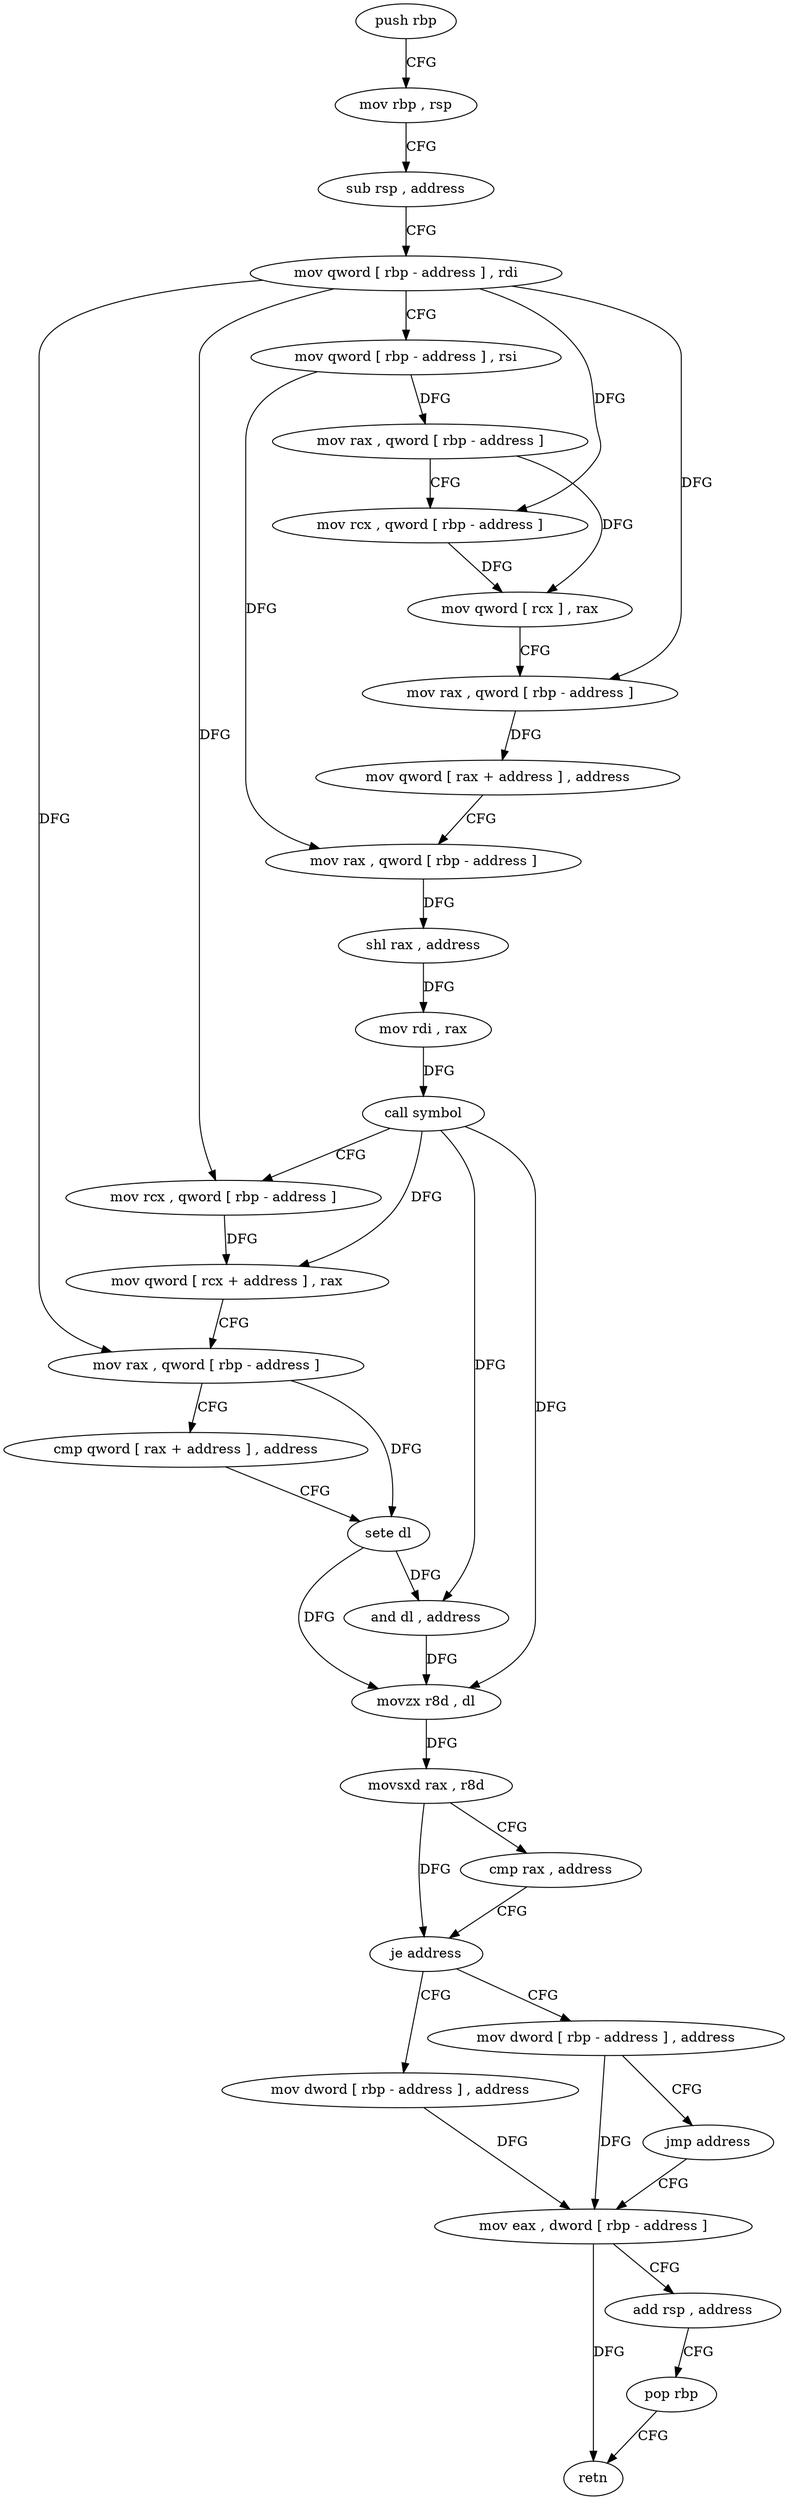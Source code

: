 digraph "func" {
"4273968" [label = "push rbp" ]
"4273969" [label = "mov rbp , rsp" ]
"4273972" [label = "sub rsp , address" ]
"4273976" [label = "mov qword [ rbp - address ] , rdi" ]
"4273980" [label = "mov qword [ rbp - address ] , rsi" ]
"4273984" [label = "mov rax , qword [ rbp - address ]" ]
"4273988" [label = "mov rcx , qword [ rbp - address ]" ]
"4273992" [label = "mov qword [ rcx ] , rax" ]
"4273995" [label = "mov rax , qword [ rbp - address ]" ]
"4273999" [label = "mov qword [ rax + address ] , address" ]
"4274007" [label = "mov rax , qword [ rbp - address ]" ]
"4274011" [label = "shl rax , address" ]
"4274015" [label = "mov rdi , rax" ]
"4274018" [label = "call symbol" ]
"4274023" [label = "mov rcx , qword [ rbp - address ]" ]
"4274027" [label = "mov qword [ rcx + address ] , rax" ]
"4274031" [label = "mov rax , qword [ rbp - address ]" ]
"4274035" [label = "cmp qword [ rax + address ] , address" ]
"4274040" [label = "sete dl" ]
"4274043" [label = "and dl , address" ]
"4274046" [label = "movzx r8d , dl" ]
"4274050" [label = "movsxd rax , r8d" ]
"4274053" [label = "cmp rax , address" ]
"4274057" [label = "je address" ]
"4274075" [label = "mov dword [ rbp - address ] , address" ]
"4274063" [label = "mov dword [ rbp - address ] , address" ]
"4274082" [label = "mov eax , dword [ rbp - address ]" ]
"4274070" [label = "jmp address" ]
"4274085" [label = "add rsp , address" ]
"4274089" [label = "pop rbp" ]
"4274090" [label = "retn" ]
"4273968" -> "4273969" [ label = "CFG" ]
"4273969" -> "4273972" [ label = "CFG" ]
"4273972" -> "4273976" [ label = "CFG" ]
"4273976" -> "4273980" [ label = "CFG" ]
"4273976" -> "4273988" [ label = "DFG" ]
"4273976" -> "4273995" [ label = "DFG" ]
"4273976" -> "4274023" [ label = "DFG" ]
"4273976" -> "4274031" [ label = "DFG" ]
"4273980" -> "4273984" [ label = "DFG" ]
"4273980" -> "4274007" [ label = "DFG" ]
"4273984" -> "4273988" [ label = "CFG" ]
"4273984" -> "4273992" [ label = "DFG" ]
"4273988" -> "4273992" [ label = "DFG" ]
"4273992" -> "4273995" [ label = "CFG" ]
"4273995" -> "4273999" [ label = "DFG" ]
"4273999" -> "4274007" [ label = "CFG" ]
"4274007" -> "4274011" [ label = "DFG" ]
"4274011" -> "4274015" [ label = "DFG" ]
"4274015" -> "4274018" [ label = "DFG" ]
"4274018" -> "4274023" [ label = "CFG" ]
"4274018" -> "4274027" [ label = "DFG" ]
"4274018" -> "4274043" [ label = "DFG" ]
"4274018" -> "4274046" [ label = "DFG" ]
"4274023" -> "4274027" [ label = "DFG" ]
"4274027" -> "4274031" [ label = "CFG" ]
"4274031" -> "4274035" [ label = "CFG" ]
"4274031" -> "4274040" [ label = "DFG" ]
"4274035" -> "4274040" [ label = "CFG" ]
"4274040" -> "4274043" [ label = "DFG" ]
"4274040" -> "4274046" [ label = "DFG" ]
"4274043" -> "4274046" [ label = "DFG" ]
"4274046" -> "4274050" [ label = "DFG" ]
"4274050" -> "4274053" [ label = "CFG" ]
"4274050" -> "4274057" [ label = "DFG" ]
"4274053" -> "4274057" [ label = "CFG" ]
"4274057" -> "4274075" [ label = "CFG" ]
"4274057" -> "4274063" [ label = "CFG" ]
"4274075" -> "4274082" [ label = "DFG" ]
"4274063" -> "4274070" [ label = "CFG" ]
"4274063" -> "4274082" [ label = "DFG" ]
"4274082" -> "4274085" [ label = "CFG" ]
"4274082" -> "4274090" [ label = "DFG" ]
"4274070" -> "4274082" [ label = "CFG" ]
"4274085" -> "4274089" [ label = "CFG" ]
"4274089" -> "4274090" [ label = "CFG" ]
}
